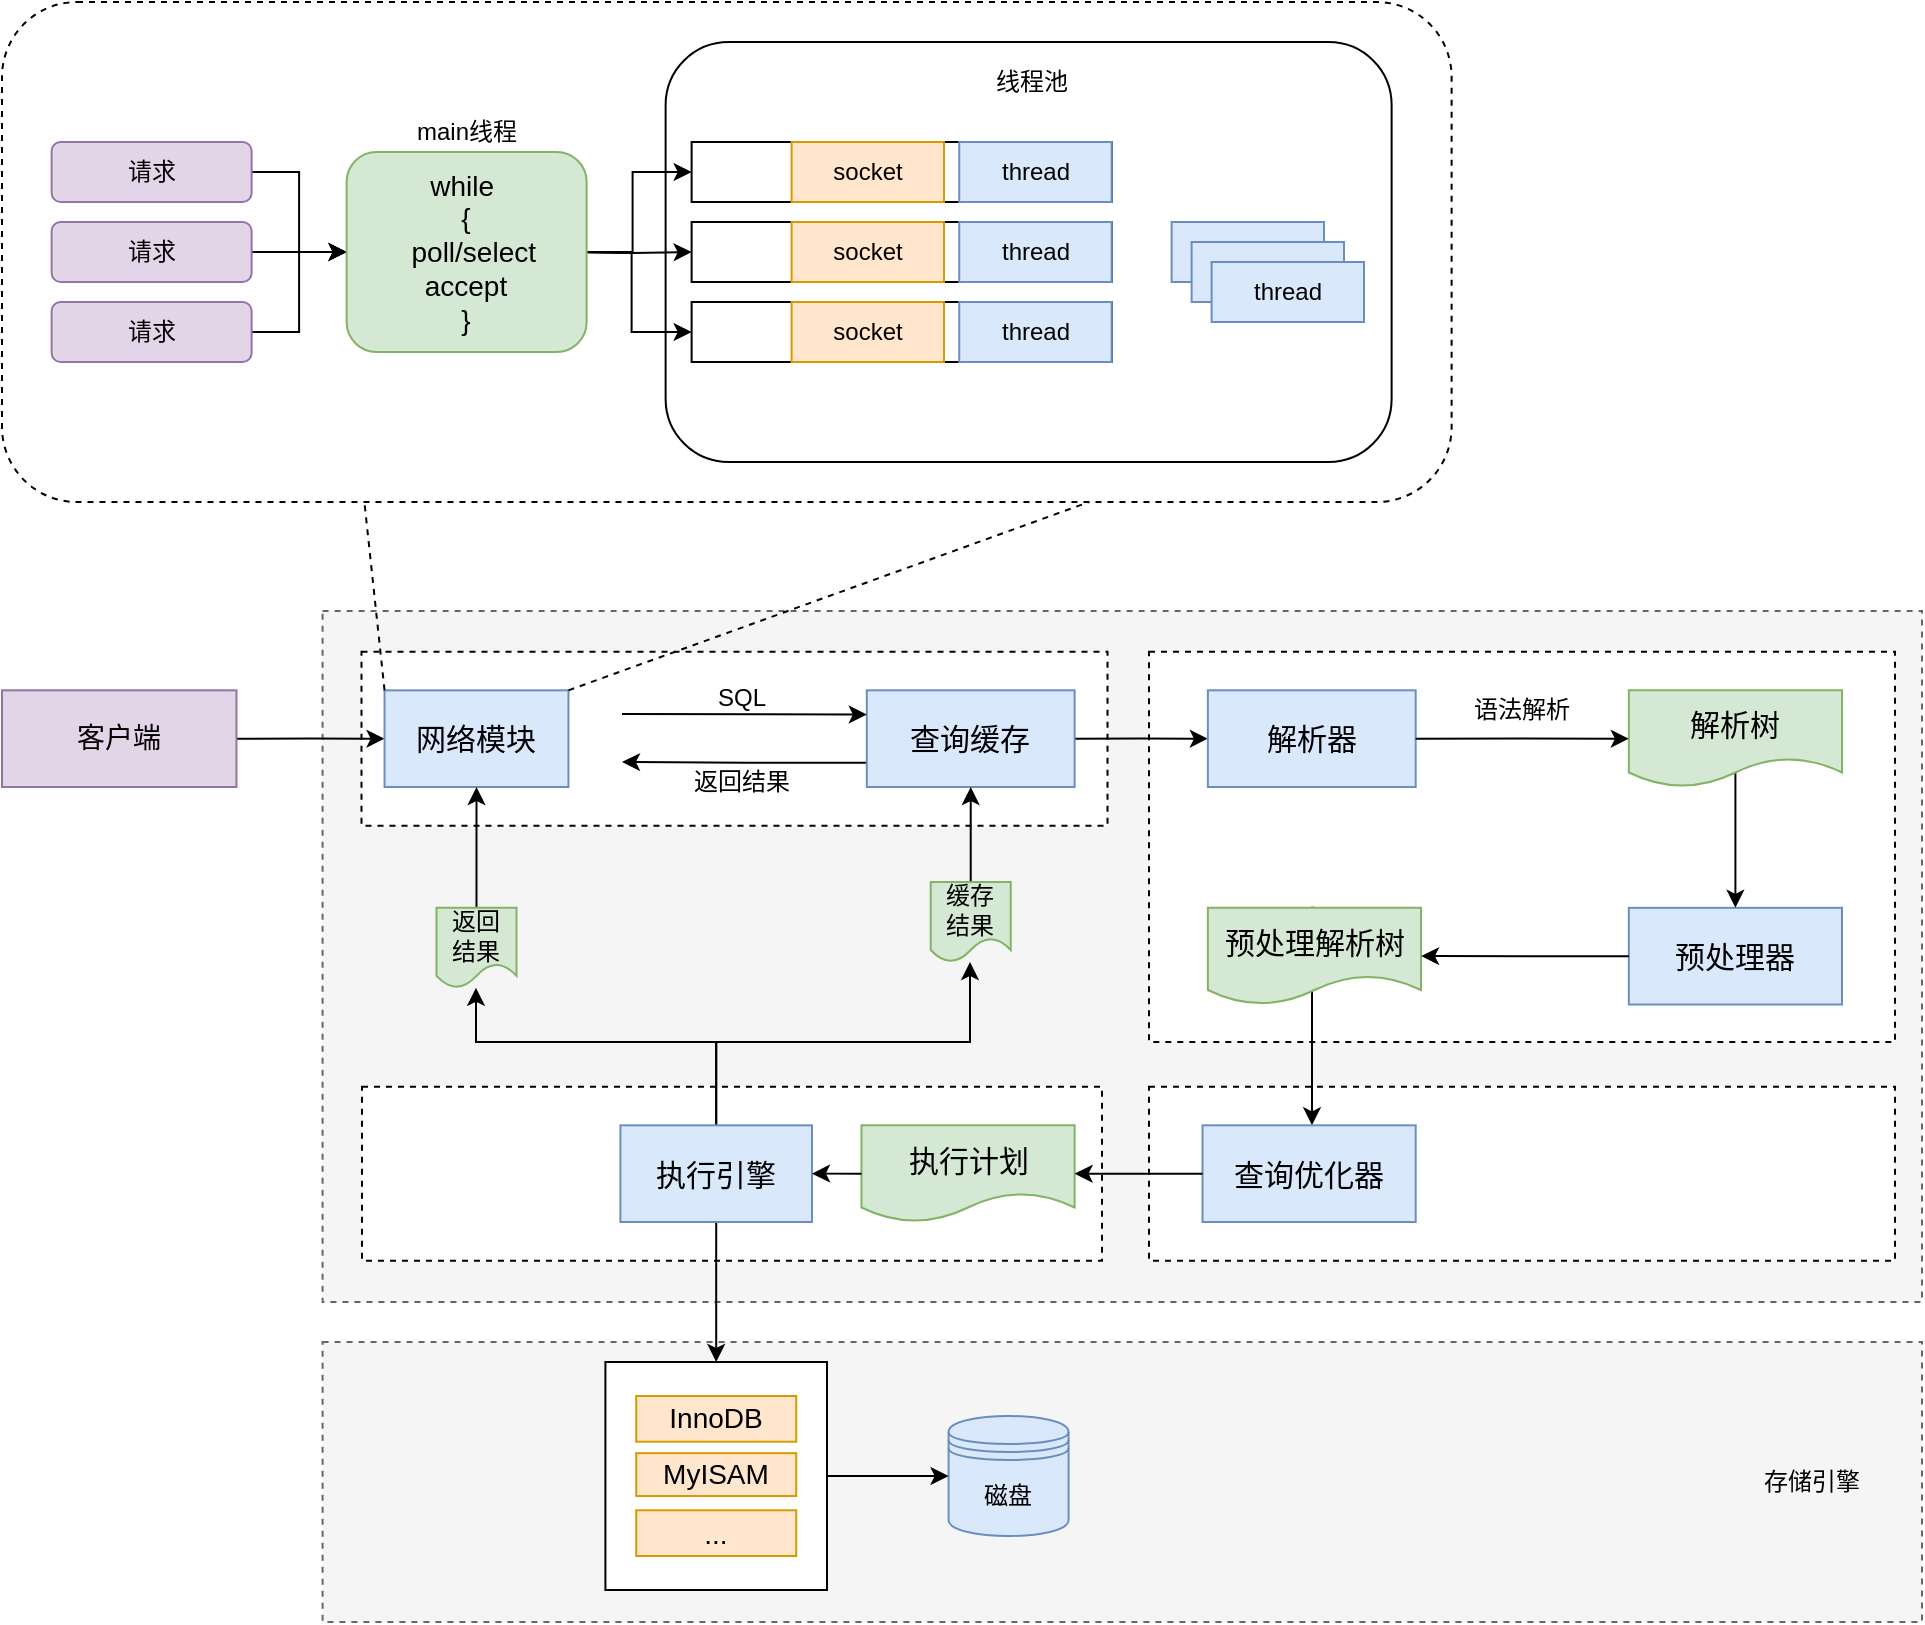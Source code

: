 <mxfile version="13.7.6" type="github">
  <diagram id="Nw3A2sw1rG-FBsZ3vatD" name="Page-1">
    <mxGraphModel dx="1113" dy="1871" grid="1" gridSize="10" guides="1" tooltips="1" connect="1" arrows="1" fold="1" page="1" pageScale="1" pageWidth="827" pageHeight="1169" math="0" shadow="0">
      <root>
        <mxCell id="0" />
        <mxCell id="1" parent="0" />
        <mxCell id="5fxkcOZgIj8-exEb8mg5-103" value="" style="rounded=1;whiteSpace=wrap;html=1;dashed=1;fontSize=12;" vertex="1" parent="1">
          <mxGeometry y="-70" width="724.81" height="250" as="geometry" />
        </mxCell>
        <mxCell id="5fxkcOZgIj8-exEb8mg5-98" value="" style="rounded=0;whiteSpace=wrap;html=1;fontSize=12;dashed=1;fillColor=#f5f5f5;strokeColor=#666666;fontColor=#333333;" vertex="1" parent="1">
          <mxGeometry x="160.29" y="600" width="799.71" height="140" as="geometry" />
        </mxCell>
        <mxCell id="5fxkcOZgIj8-exEb8mg5-94" value="" style="rounded=0;whiteSpace=wrap;html=1;fontSize=12;dashed=1;fillColor=#f5f5f5;strokeColor=#666666;fontColor=#333333;" vertex="1" parent="1">
          <mxGeometry x="160.29" y="234.5" width="799.71" height="345.5" as="geometry" />
        </mxCell>
        <mxCell id="5fxkcOZgIj8-exEb8mg5-97" value="" style="rounded=0;whiteSpace=wrap;html=1;fontSize=12;dashed=1;" vertex="1" parent="1">
          <mxGeometry x="180" y="472.33" width="370" height="87" as="geometry" />
        </mxCell>
        <mxCell id="5fxkcOZgIj8-exEb8mg5-96" value="" style="rounded=0;whiteSpace=wrap;html=1;fontSize=12;dashed=1;" vertex="1" parent="1">
          <mxGeometry x="573.5" y="472.33" width="373" height="87" as="geometry" />
        </mxCell>
        <mxCell id="5fxkcOZgIj8-exEb8mg5-95" value="" style="rounded=0;whiteSpace=wrap;html=1;fontSize=12;dashed=1;" vertex="1" parent="1">
          <mxGeometry x="573.5" y="254.84" width="373" height="195.16" as="geometry" />
        </mxCell>
        <mxCell id="5fxkcOZgIj8-exEb8mg5-93" value="" style="rounded=0;whiteSpace=wrap;html=1;fontSize=12;dashed=1;" vertex="1" parent="1">
          <mxGeometry x="179.75" y="254.84" width="373" height="87" as="geometry" />
        </mxCell>
        <mxCell id="5fxkcOZgIj8-exEb8mg5-38" value="" style="rounded=1;whiteSpace=wrap;html=1;fontSize=12;" vertex="1" parent="1">
          <mxGeometry x="331.81" y="-50" width="363" height="210" as="geometry" />
        </mxCell>
        <mxCell id="5fxkcOZgIj8-exEb8mg5-13" value="" style="rounded=0;whiteSpace=wrap;html=1;fontSize=12;" vertex="1" parent="1">
          <mxGeometry x="344.81" width="210" height="30" as="geometry" />
        </mxCell>
        <mxCell id="5fxkcOZgIj8-exEb8mg5-32" style="edgeStyle=orthogonalEdgeStyle;rounded=0;orthogonalLoop=1;jettySize=auto;html=1;exitX=1;exitY=0.5;exitDx=0;exitDy=0;entryX=0;entryY=0.5;entryDx=0;entryDy=0;fontSize=12;" edge="1" parent="1" target="5fxkcOZgIj8-exEb8mg5-13">
          <mxGeometry relative="1" as="geometry">
            <mxPoint x="284.81" y="55" as="sourcePoint" />
          </mxGeometry>
        </mxCell>
        <mxCell id="5fxkcOZgIj8-exEb8mg5-33" style="edgeStyle=orthogonalEdgeStyle;rounded=0;orthogonalLoop=1;jettySize=auto;html=1;exitX=1;exitY=0.5;exitDx=0;exitDy=0;entryX=0;entryY=0.5;entryDx=0;entryDy=0;fontSize=12;" edge="1" parent="1" target="5fxkcOZgIj8-exEb8mg5-14">
          <mxGeometry relative="1" as="geometry">
            <mxPoint x="284.81" y="55" as="sourcePoint" />
          </mxGeometry>
        </mxCell>
        <mxCell id="5fxkcOZgIj8-exEb8mg5-34" style="edgeStyle=orthogonalEdgeStyle;rounded=0;orthogonalLoop=1;jettySize=auto;html=1;exitX=1;exitY=0.5;exitDx=0;exitDy=0;fontSize=12;" edge="1" parent="1" source="5fxkcOZgIj8-exEb8mg5-44" target="5fxkcOZgIj8-exEb8mg5-18">
          <mxGeometry relative="1" as="geometry">
            <mxPoint x="284.81" y="55" as="sourcePoint" />
            <Array as="points">
              <mxPoint x="314.81" y="55" />
              <mxPoint x="314.81" y="95" />
            </Array>
          </mxGeometry>
        </mxCell>
        <mxCell id="5fxkcOZgIj8-exEb8mg5-12" value="" style="group" vertex="1" connectable="0" parent="1">
          <mxGeometry x="394.81" width="160" height="30" as="geometry" />
        </mxCell>
        <mxCell id="5fxkcOZgIj8-exEb8mg5-10" value="socket" style="rounded=0;whiteSpace=wrap;html=1;fontSize=12;fillColor=#ffe6cc;strokeColor=#d79b00;" vertex="1" parent="5fxkcOZgIj8-exEb8mg5-12">
          <mxGeometry width="76.19" height="30" as="geometry" />
        </mxCell>
        <mxCell id="5fxkcOZgIj8-exEb8mg5-11" value="thread" style="rounded=0;whiteSpace=wrap;html=1;fontSize=12;fillColor=#dae8fc;strokeColor=#6c8ebf;" vertex="1" parent="5fxkcOZgIj8-exEb8mg5-12">
          <mxGeometry x="83.81" width="76.19" height="30" as="geometry" />
        </mxCell>
        <mxCell id="5fxkcOZgIj8-exEb8mg5-14" value="" style="rounded=0;whiteSpace=wrap;html=1;fontSize=12;" vertex="1" parent="1">
          <mxGeometry x="344.81" y="40" width="210" height="30" as="geometry" />
        </mxCell>
        <mxCell id="5fxkcOZgIj8-exEb8mg5-15" value="" style="group" vertex="1" connectable="0" parent="1">
          <mxGeometry x="394.81" y="40" width="160" height="30" as="geometry" />
        </mxCell>
        <mxCell id="5fxkcOZgIj8-exEb8mg5-16" value="socket" style="rounded=0;whiteSpace=wrap;html=1;fontSize=12;fillColor=#ffe6cc;strokeColor=#d79b00;" vertex="1" parent="5fxkcOZgIj8-exEb8mg5-15">
          <mxGeometry width="76.19" height="30" as="geometry" />
        </mxCell>
        <mxCell id="5fxkcOZgIj8-exEb8mg5-17" value="thread" style="rounded=0;whiteSpace=wrap;html=1;fontSize=12;fillColor=#dae8fc;strokeColor=#6c8ebf;" vertex="1" parent="5fxkcOZgIj8-exEb8mg5-15">
          <mxGeometry x="83.81" width="76.19" height="30" as="geometry" />
        </mxCell>
        <mxCell id="5fxkcOZgIj8-exEb8mg5-18" value="" style="rounded=0;whiteSpace=wrap;html=1;fontSize=12;" vertex="1" parent="1">
          <mxGeometry x="344.81" y="80" width="210" height="30" as="geometry" />
        </mxCell>
        <mxCell id="5fxkcOZgIj8-exEb8mg5-19" value="" style="group" vertex="1" connectable="0" parent="1">
          <mxGeometry x="394.81" y="80" width="160" height="30" as="geometry" />
        </mxCell>
        <mxCell id="5fxkcOZgIj8-exEb8mg5-20" value="socket" style="rounded=0;whiteSpace=wrap;html=1;fontSize=12;fillColor=#ffe6cc;strokeColor=#d79b00;" vertex="1" parent="5fxkcOZgIj8-exEb8mg5-19">
          <mxGeometry width="76.19" height="30" as="geometry" />
        </mxCell>
        <mxCell id="5fxkcOZgIj8-exEb8mg5-21" value="thread" style="rounded=0;whiteSpace=wrap;html=1;fontSize=12;fillColor=#dae8fc;strokeColor=#6c8ebf;" vertex="1" parent="5fxkcOZgIj8-exEb8mg5-19">
          <mxGeometry x="83.81" width="76.19" height="30" as="geometry" />
        </mxCell>
        <mxCell id="5fxkcOZgIj8-exEb8mg5-26" value="thread" style="rounded=0;whiteSpace=wrap;html=1;fontSize=12;fillColor=#dae8fc;strokeColor=#6c8ebf;" vertex="1" parent="1">
          <mxGeometry x="584.81" y="40" width="76.19" height="30" as="geometry" />
        </mxCell>
        <mxCell id="5fxkcOZgIj8-exEb8mg5-28" value="thread" style="rounded=0;whiteSpace=wrap;html=1;fontSize=12;fillColor=#dae8fc;strokeColor=#6c8ebf;" vertex="1" parent="1">
          <mxGeometry x="594.81" y="50" width="76.19" height="30" as="geometry" />
        </mxCell>
        <mxCell id="5fxkcOZgIj8-exEb8mg5-29" value="thread" style="rounded=0;whiteSpace=wrap;html=1;fontSize=12;fillColor=#dae8fc;strokeColor=#6c8ebf;" vertex="1" parent="1">
          <mxGeometry x="604.81" y="60" width="76.19" height="30" as="geometry" />
        </mxCell>
        <mxCell id="5fxkcOZgIj8-exEb8mg5-31" value="线程池" style="text;html=1;strokeColor=none;fillColor=none;align=center;verticalAlign=middle;whiteSpace=wrap;rounded=0;fontSize=12;" vertex="1" parent="1">
          <mxGeometry x="494.81" y="-40" width="40" height="20" as="geometry" />
        </mxCell>
        <mxCell id="5fxkcOZgIj8-exEb8mg5-39" value="main线程" style="text;html=1;strokeColor=none;fillColor=none;align=center;verticalAlign=middle;whiteSpace=wrap;rounded=0;fontSize=12;" vertex="1" parent="1">
          <mxGeometry x="204.81" y="-15" width="55" height="20" as="geometry" />
        </mxCell>
        <mxCell id="5fxkcOZgIj8-exEb8mg5-46" style="edgeStyle=orthogonalEdgeStyle;rounded=0;orthogonalLoop=1;jettySize=auto;html=1;exitX=1;exitY=0.5;exitDx=0;exitDy=0;entryX=0;entryY=0.5;entryDx=0;entryDy=0;fontSize=12;" edge="1" parent="1" source="5fxkcOZgIj8-exEb8mg5-41" target="5fxkcOZgIj8-exEb8mg5-44">
          <mxGeometry relative="1" as="geometry" />
        </mxCell>
        <mxCell id="5fxkcOZgIj8-exEb8mg5-41" value="请求" style="rounded=1;whiteSpace=wrap;html=1;fontSize=12;fillColor=#e1d5e7;strokeColor=#9673a6;" vertex="1" parent="1">
          <mxGeometry x="24.81" y="40" width="100" height="30" as="geometry" />
        </mxCell>
        <mxCell id="5fxkcOZgIj8-exEb8mg5-47" style="edgeStyle=orthogonalEdgeStyle;rounded=0;orthogonalLoop=1;jettySize=auto;html=1;exitX=1;exitY=0.5;exitDx=0;exitDy=0;fontSize=12;" edge="1" parent="1" source="5fxkcOZgIj8-exEb8mg5-42" target="5fxkcOZgIj8-exEb8mg5-44">
          <mxGeometry relative="1" as="geometry" />
        </mxCell>
        <mxCell id="5fxkcOZgIj8-exEb8mg5-42" value="请求" style="rounded=1;whiteSpace=wrap;html=1;fontSize=12;fillColor=#e1d5e7;strokeColor=#9673a6;" vertex="1" parent="1">
          <mxGeometry x="24.81" y="80" width="100" height="30" as="geometry" />
        </mxCell>
        <mxCell id="5fxkcOZgIj8-exEb8mg5-45" style="edgeStyle=orthogonalEdgeStyle;rounded=0;orthogonalLoop=1;jettySize=auto;html=1;exitX=1;exitY=0.5;exitDx=0;exitDy=0;fontSize=12;" edge="1" parent="1" source="5fxkcOZgIj8-exEb8mg5-43" target="5fxkcOZgIj8-exEb8mg5-44">
          <mxGeometry relative="1" as="geometry" />
        </mxCell>
        <mxCell id="5fxkcOZgIj8-exEb8mg5-43" value="请求" style="rounded=1;whiteSpace=wrap;html=1;fontSize=12;fillColor=#e1d5e7;strokeColor=#9673a6;" vertex="1" parent="1">
          <mxGeometry x="24.81" width="100" height="30" as="geometry" />
        </mxCell>
        <mxCell id="5fxkcOZgIj8-exEb8mg5-44" value="&lt;span style=&quot;font-size: 14px&quot;&gt;while&amp;nbsp;&lt;/span&gt;&lt;br style=&quot;font-size: 14px&quot;&gt;&lt;span style=&quot;font-size: 14px&quot;&gt;{&lt;/span&gt;&lt;br style=&quot;font-size: 14px&quot;&gt;&lt;span style=&quot;font-size: 14px&quot;&gt;&amp;nbsp; poll/select&lt;/span&gt;&lt;br style=&quot;font-size: 14px&quot;&gt;&lt;span style=&quot;font-size: 14px&quot;&gt;accept&lt;/span&gt;&lt;br style=&quot;font-size: 14px&quot;&gt;&lt;span style=&quot;font-size: 14px&quot;&gt;}&lt;/span&gt;" style="rounded=1;whiteSpace=wrap;html=1;fontSize=12;fillColor=#d5e8d4;strokeColor=#82b366;" vertex="1" parent="1">
          <mxGeometry x="172.31" y="5" width="120" height="100" as="geometry" />
        </mxCell>
        <mxCell id="5fxkcOZgIj8-exEb8mg5-70" value="" style="group;fontSize=12;" vertex="1" connectable="0" parent="1">
          <mxGeometry x="320" y="627" width="92.5" height="97" as="geometry" />
        </mxCell>
        <mxCell id="5fxkcOZgIj8-exEb8mg5-89" value="" style="rounded=0;whiteSpace=wrap;html=1;fontSize=12;" vertex="1" parent="5fxkcOZgIj8-exEb8mg5-70">
          <mxGeometry x="-18.29" y="-17" width="110.79" height="114" as="geometry" />
        </mxCell>
        <mxCell id="5fxkcOZgIj8-exEb8mg5-67" value="InnoDB" style="rounded=0;whiteSpace=wrap;html=1;fontSize=14;fillColor=#ffe6cc;strokeColor=#d79b00;" vertex="1" parent="5fxkcOZgIj8-exEb8mg5-70">
          <mxGeometry x="-2.89" width="80" height="22.857" as="geometry" />
        </mxCell>
        <mxCell id="5fxkcOZgIj8-exEb8mg5-68" value="MyISAM" style="rounded=0;whiteSpace=wrap;html=1;fontSize=14;fillColor=#ffe6cc;strokeColor=#d79b00;" vertex="1" parent="5fxkcOZgIj8-exEb8mg5-70">
          <mxGeometry x="-2.89" y="28.57" width="80" height="21.43" as="geometry" />
        </mxCell>
        <mxCell id="5fxkcOZgIj8-exEb8mg5-69" value="..." style="rounded=0;whiteSpace=wrap;html=1;fontSize=14;fillColor=#ffe6cc;strokeColor=#d79b00;" vertex="1" parent="5fxkcOZgIj8-exEb8mg5-70">
          <mxGeometry x="-2.89" y="57.143" width="80" height="22.857" as="geometry" />
        </mxCell>
        <mxCell id="5fxkcOZgIj8-exEb8mg5-104" style="edgeStyle=orthogonalEdgeStyle;rounded=0;orthogonalLoop=1;jettySize=auto;html=1;exitX=1;exitY=0.5;exitDx=0;exitDy=0;fontSize=12;" edge="1" parent="1" source="5fxkcOZgIj8-exEb8mg5-3" target="5fxkcOZgIj8-exEb8mg5-73">
          <mxGeometry relative="1" as="geometry" />
        </mxCell>
        <mxCell id="5fxkcOZgIj8-exEb8mg5-3" value="客户端" style="rounded=0;whiteSpace=wrap;html=1;fontSize=14;fillColor=#e1d5e7;strokeColor=#9673a6;" vertex="1" parent="1">
          <mxGeometry y="274.167" width="117.237" height="48.333" as="geometry" />
        </mxCell>
        <mxCell id="5fxkcOZgIj8-exEb8mg5-75" style="edgeStyle=orthogonalEdgeStyle;rounded=0;orthogonalLoop=1;jettySize=auto;html=1;exitX=0;exitY=0.75;exitDx=0;exitDy=0;fontSize=15;" edge="1" parent="1" source="5fxkcOZgIj8-exEb8mg5-51">
          <mxGeometry relative="1" as="geometry">
            <mxPoint x="310" y="310" as="targetPoint" />
          </mxGeometry>
        </mxCell>
        <mxCell id="5fxkcOZgIj8-exEb8mg5-106" style="edgeStyle=orthogonalEdgeStyle;rounded=0;orthogonalLoop=1;jettySize=auto;html=1;exitX=1;exitY=0.5;exitDx=0;exitDy=0;fontSize=12;" edge="1" parent="1" source="5fxkcOZgIj8-exEb8mg5-51" target="5fxkcOZgIj8-exEb8mg5-53">
          <mxGeometry relative="1" as="geometry" />
        </mxCell>
        <mxCell id="5fxkcOZgIj8-exEb8mg5-51" value="查询缓存" style="rounded=0;whiteSpace=wrap;html=1;fontSize=15;fillColor=#dae8fc;strokeColor=#6c8ebf;" vertex="1" parent="1">
          <mxGeometry x="432.401" y="274.167" width="103.914" height="48.333" as="geometry" />
        </mxCell>
        <mxCell id="5fxkcOZgIj8-exEb8mg5-53" value="解析器" style="rounded=0;whiteSpace=wrap;html=1;fontSize=15;fillColor=#dae8fc;strokeColor=#6c8ebf;" vertex="1" parent="1">
          <mxGeometry x="602.928" y="274.167" width="103.914" height="48.333" as="geometry" />
        </mxCell>
        <mxCell id="5fxkcOZgIj8-exEb8mg5-54" value="预处理器" style="rounded=0;whiteSpace=wrap;html=1;fontSize=15;fillColor=#dae8fc;strokeColor=#6c8ebf;" vertex="1" parent="1">
          <mxGeometry x="813.421" y="382.917" width="106.579" height="48.333" as="geometry" />
        </mxCell>
        <mxCell id="5fxkcOZgIj8-exEb8mg5-58" style="edgeStyle=orthogonalEdgeStyle;rounded=0;orthogonalLoop=1;jettySize=auto;html=1;exitX=0.5;exitY=0;exitDx=0;exitDy=0;fontSize=15;" edge="1" parent="1" source="5fxkcOZgIj8-exEb8mg5-55" target="5fxkcOZgIj8-exEb8mg5-54">
          <mxGeometry relative="1" as="geometry">
            <Array as="points">
              <mxPoint x="866.711" y="352.708" />
              <mxPoint x="866.711" y="352.708" />
            </Array>
          </mxGeometry>
        </mxCell>
        <mxCell id="5fxkcOZgIj8-exEb8mg5-55" value="解析树" style="shape=document;whiteSpace=wrap;html=1;boundedLbl=1;fontSize=15;fillColor=#d5e8d4;strokeColor=#82b366;" vertex="1" parent="1">
          <mxGeometry x="813.421" y="274.167" width="106.579" height="48.333" as="geometry" />
        </mxCell>
        <mxCell id="5fxkcOZgIj8-exEb8mg5-57" style="edgeStyle=orthogonalEdgeStyle;rounded=0;orthogonalLoop=1;jettySize=auto;html=1;exitX=1;exitY=0.5;exitDx=0;exitDy=0;fontSize=15;" edge="1" parent="1" source="5fxkcOZgIj8-exEb8mg5-53" target="5fxkcOZgIj8-exEb8mg5-55">
          <mxGeometry relative="1" as="geometry" />
        </mxCell>
        <mxCell id="5fxkcOZgIj8-exEb8mg5-72" style="edgeStyle=orthogonalEdgeStyle;rounded=0;orthogonalLoop=1;jettySize=auto;html=1;exitX=0.5;exitY=0;exitDx=0;exitDy=0;fontSize=15;" edge="1" parent="1" source="5fxkcOZgIj8-exEb8mg5-56" target="5fxkcOZgIj8-exEb8mg5-60">
          <mxGeometry relative="1" as="geometry">
            <Array as="points">
              <mxPoint x="655" y="383" />
            </Array>
          </mxGeometry>
        </mxCell>
        <mxCell id="5fxkcOZgIj8-exEb8mg5-56" value="预处理解析树" style="shape=document;whiteSpace=wrap;html=1;boundedLbl=1;fontSize=15;fillColor=#d5e8d4;strokeColor=#82b366;" vertex="1" parent="1">
          <mxGeometry x="602.928" y="382.917" width="106.579" height="48.333" as="geometry" />
        </mxCell>
        <mxCell id="5fxkcOZgIj8-exEb8mg5-59" style="edgeStyle=orthogonalEdgeStyle;rounded=0;orthogonalLoop=1;jettySize=auto;html=1;exitX=0;exitY=0.5;exitDx=0;exitDy=0;fontSize=15;" edge="1" parent="1" source="5fxkcOZgIj8-exEb8mg5-54" target="5fxkcOZgIj8-exEb8mg5-56">
          <mxGeometry relative="1" as="geometry" />
        </mxCell>
        <mxCell id="5fxkcOZgIj8-exEb8mg5-60" value="查询优化器" style="rounded=0;whiteSpace=wrap;html=1;fontSize=15;fillColor=#dae8fc;strokeColor=#6c8ebf;" vertex="1" parent="1">
          <mxGeometry x="600.265" y="491.667" width="106.579" height="48.333" as="geometry" />
        </mxCell>
        <mxCell id="5fxkcOZgIj8-exEb8mg5-61" value="执行计划" style="shape=document;whiteSpace=wrap;html=1;boundedLbl=1;fontSize=15;fillColor=#d5e8d4;strokeColor=#82b366;" vertex="1" parent="1">
          <mxGeometry x="429.74" y="491.667" width="106.579" height="48.333" as="geometry" />
        </mxCell>
        <mxCell id="5fxkcOZgIj8-exEb8mg5-63" style="edgeStyle=orthogonalEdgeStyle;rounded=0;orthogonalLoop=1;jettySize=auto;html=1;exitX=0;exitY=0.5;exitDx=0;exitDy=0;entryX=1;entryY=0.5;entryDx=0;entryDy=0;fontSize=15;" edge="1" parent="1" source="5fxkcOZgIj8-exEb8mg5-60" target="5fxkcOZgIj8-exEb8mg5-61">
          <mxGeometry relative="1" as="geometry" />
        </mxCell>
        <mxCell id="5fxkcOZgIj8-exEb8mg5-82" style="edgeStyle=orthogonalEdgeStyle;rounded=0;orthogonalLoop=1;jettySize=auto;html=1;exitX=0.5;exitY=0;exitDx=0;exitDy=0;fontSize=12;" edge="1" parent="1" source="5fxkcOZgIj8-exEb8mg5-62" target="5fxkcOZgIj8-exEb8mg5-81">
          <mxGeometry relative="1" as="geometry">
            <Array as="points">
              <mxPoint x="357" y="450" />
              <mxPoint x="237" y="450" />
            </Array>
          </mxGeometry>
        </mxCell>
        <mxCell id="5fxkcOZgIj8-exEb8mg5-83" style="edgeStyle=orthogonalEdgeStyle;rounded=0;orthogonalLoop=1;jettySize=auto;html=1;exitX=0.5;exitY=0;exitDx=0;exitDy=0;fontSize=12;" edge="1" parent="1" source="5fxkcOZgIj8-exEb8mg5-62" target="5fxkcOZgIj8-exEb8mg5-79">
          <mxGeometry relative="1" as="geometry">
            <Array as="points">
              <mxPoint x="357" y="450" />
              <mxPoint x="484" y="450" />
            </Array>
          </mxGeometry>
        </mxCell>
        <mxCell id="5fxkcOZgIj8-exEb8mg5-90" style="edgeStyle=orthogonalEdgeStyle;rounded=0;orthogonalLoop=1;jettySize=auto;html=1;exitX=0.5;exitY=1;exitDx=0;exitDy=0;fontSize=12;" edge="1" parent="1" source="5fxkcOZgIj8-exEb8mg5-62" target="5fxkcOZgIj8-exEb8mg5-89">
          <mxGeometry relative="1" as="geometry" />
        </mxCell>
        <mxCell id="5fxkcOZgIj8-exEb8mg5-62" value="执行引擎" style="rounded=0;whiteSpace=wrap;html=1;fontSize=15;fillColor=#dae8fc;strokeColor=#6c8ebf;" vertex="1" parent="1">
          <mxGeometry x="309.21" y="491.67" width="95.79" height="48.33" as="geometry" />
        </mxCell>
        <mxCell id="5fxkcOZgIj8-exEb8mg5-64" style="edgeStyle=orthogonalEdgeStyle;rounded=0;orthogonalLoop=1;jettySize=auto;html=1;exitX=0;exitY=0.5;exitDx=0;exitDy=0;fontSize=15;" edge="1" parent="1" source="5fxkcOZgIj8-exEb8mg5-61" target="5fxkcOZgIj8-exEb8mg5-62">
          <mxGeometry relative="1" as="geometry" />
        </mxCell>
        <mxCell id="5fxkcOZgIj8-exEb8mg5-73" value="网络模块" style="rounded=0;whiteSpace=wrap;html=1;fontSize=15;fillColor=#dae8fc;strokeColor=#6c8ebf;" vertex="1" parent="1">
          <mxGeometry x="191.27" y="274.17" width="91.96" height="48.33" as="geometry" />
        </mxCell>
        <mxCell id="5fxkcOZgIj8-exEb8mg5-74" value="" style="endArrow=classic;html=1;fontSize=15;entryX=0;entryY=0.25;entryDx=0;entryDy=0;" edge="1" parent="1" target="5fxkcOZgIj8-exEb8mg5-51">
          <mxGeometry width="50" height="50" relative="1" as="geometry">
            <mxPoint x="310" y="286" as="sourcePoint" />
            <mxPoint x="370" y="310" as="targetPoint" />
          </mxGeometry>
        </mxCell>
        <mxCell id="5fxkcOZgIj8-exEb8mg5-80" style="edgeStyle=orthogonalEdgeStyle;rounded=0;orthogonalLoop=1;jettySize=auto;html=1;exitX=0.5;exitY=0;exitDx=0;exitDy=0;entryX=0.5;entryY=1;entryDx=0;entryDy=0;fontSize=12;" edge="1" parent="1" source="5fxkcOZgIj8-exEb8mg5-79" target="5fxkcOZgIj8-exEb8mg5-51">
          <mxGeometry relative="1" as="geometry" />
        </mxCell>
        <mxCell id="5fxkcOZgIj8-exEb8mg5-79" value="缓存&lt;br&gt;结果" style="shape=document;whiteSpace=wrap;html=1;boundedLbl=1;fontSize=12;fillColor=#d5e8d4;strokeColor=#82b366;" vertex="1" parent="1">
          <mxGeometry x="464.36" y="370" width="40" height="40" as="geometry" />
        </mxCell>
        <mxCell id="5fxkcOZgIj8-exEb8mg5-84" style="edgeStyle=orthogonalEdgeStyle;rounded=0;orthogonalLoop=1;jettySize=auto;html=1;exitX=0.5;exitY=0;exitDx=0;exitDy=0;fontSize=12;" edge="1" parent="1" source="5fxkcOZgIj8-exEb8mg5-81" target="5fxkcOZgIj8-exEb8mg5-73">
          <mxGeometry relative="1" as="geometry">
            <mxPoint x="310" y="310" as="targetPoint" />
          </mxGeometry>
        </mxCell>
        <mxCell id="5fxkcOZgIj8-exEb8mg5-81" value="返回&lt;br&gt;结果" style="shape=document;whiteSpace=wrap;html=1;boundedLbl=1;fontSize=12;fillColor=#d5e8d4;strokeColor=#82b366;" vertex="1" parent="1">
          <mxGeometry x="217.25" y="382.92" width="40" height="40" as="geometry" />
        </mxCell>
        <mxCell id="5fxkcOZgIj8-exEb8mg5-85" value="SQL" style="text;html=1;strokeColor=none;fillColor=none;align=center;verticalAlign=middle;whiteSpace=wrap;rounded=0;fontSize=12;" vertex="1" parent="1">
          <mxGeometry x="350" y="268" width="40" height="20" as="geometry" />
        </mxCell>
        <mxCell id="5fxkcOZgIj8-exEb8mg5-86" value="返回结果" style="text;html=1;strokeColor=none;fillColor=none;align=center;verticalAlign=middle;whiteSpace=wrap;rounded=0;fontSize=12;" vertex="1" parent="1">
          <mxGeometry x="340" y="310" width="60" height="20" as="geometry" />
        </mxCell>
        <mxCell id="5fxkcOZgIj8-exEb8mg5-87" value="语法解析" style="text;html=1;strokeColor=none;fillColor=none;align=center;verticalAlign=middle;whiteSpace=wrap;rounded=0;fontSize=12;" vertex="1" parent="1">
          <mxGeometry x="730" y="274.17" width="60" height="20" as="geometry" />
        </mxCell>
        <mxCell id="5fxkcOZgIj8-exEb8mg5-91" value="磁盘" style="shape=datastore;whiteSpace=wrap;html=1;fontSize=12;fillColor=#dae8fc;strokeColor=#6c8ebf;" vertex="1" parent="1">
          <mxGeometry x="473.29" y="637" width="60" height="60" as="geometry" />
        </mxCell>
        <mxCell id="5fxkcOZgIj8-exEb8mg5-92" style="edgeStyle=orthogonalEdgeStyle;rounded=0;orthogonalLoop=1;jettySize=auto;html=1;exitX=1;exitY=0.5;exitDx=0;exitDy=0;fontSize=12;" edge="1" parent="1" source="5fxkcOZgIj8-exEb8mg5-89" target="5fxkcOZgIj8-exEb8mg5-91">
          <mxGeometry relative="1" as="geometry" />
        </mxCell>
        <mxCell id="5fxkcOZgIj8-exEb8mg5-100" value="" style="endArrow=none;html=1;fontSize=12;exitX=1;exitY=0;exitDx=0;exitDy=0;entryX=0.75;entryY=1;entryDx=0;entryDy=0;dashed=1;" edge="1" parent="1" source="5fxkcOZgIj8-exEb8mg5-73" target="5fxkcOZgIj8-exEb8mg5-103">
          <mxGeometry width="50" height="50" relative="1" as="geometry">
            <mxPoint x="240" y="230" as="sourcePoint" />
            <mxPoint x="290" y="180" as="targetPoint" />
          </mxGeometry>
        </mxCell>
        <mxCell id="5fxkcOZgIj8-exEb8mg5-101" value="" style="endArrow=none;html=1;fontSize=12;exitX=0;exitY=0;exitDx=0;exitDy=0;entryX=0.25;entryY=1;entryDx=0;entryDy=0;dashed=1;" edge="1" parent="1" source="5fxkcOZgIj8-exEb8mg5-73" target="5fxkcOZgIj8-exEb8mg5-103">
          <mxGeometry width="50" height="50" relative="1" as="geometry">
            <mxPoint x="190" y="220" as="sourcePoint" />
            <mxPoint y="160" as="targetPoint" />
          </mxGeometry>
        </mxCell>
        <mxCell id="5fxkcOZgIj8-exEb8mg5-105" value="存储引擎" style="text;html=1;strokeColor=none;fillColor=none;align=center;verticalAlign=middle;whiteSpace=wrap;rounded=0;dashed=1;fontSize=12;" vertex="1" parent="1">
          <mxGeometry x="880" y="660" width="50" height="20" as="geometry" />
        </mxCell>
      </root>
    </mxGraphModel>
  </diagram>
</mxfile>
